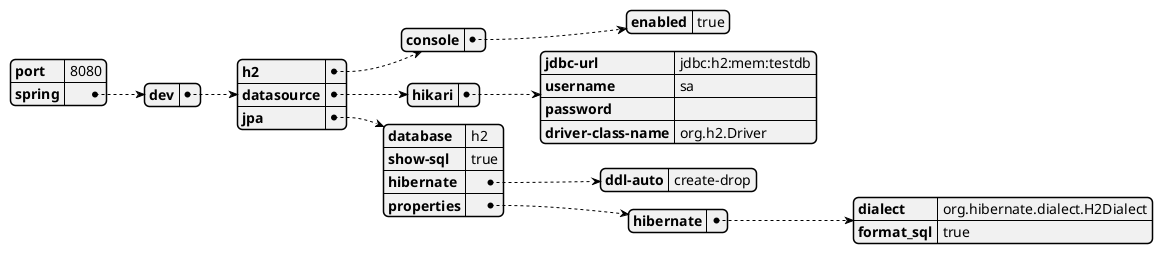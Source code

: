 @startyaml
port: 8080
spring:
  dev:
      h2:
        console:
          enabled: true
      datasource:
        hikari:
          jdbc-url: jdbc:h2:mem:testdb
          username: sa
          password: ""
          driver-class-name: org.h2.Driver

      jpa:
        database: h2
        show-sql: true
        hibernate:
          ddl-auto: create-drop
        properties:
          hibernate:
            dialect: org.hibernate.dialect.H2Dialect
            format_sql: true
@endyaml